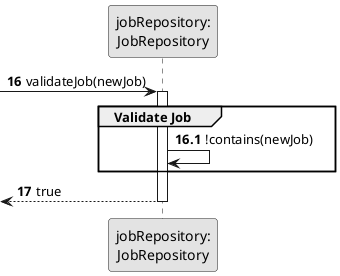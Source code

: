 @startuml
skinparam monochrome true
skinparam packageStyle rectangle
skinparam shadowing false

participant "jobRepository:\nJobRepository" as JOB_REPO_INSTANCE



autonumber 16
-> JOB_REPO_INSTANCE : validateJob(newJob)

autonumber 16.1
activate JOB_REPO_INSTANCE
    group Validate Job

        JOB_REPO_INSTANCE -> JOB_REPO_INSTANCE: !contains(newJob)

    end

    autonumber 17
    <-- JOB_REPO_INSTANCE : true
deactivate JOB_REPO_INSTANCE


@enduml